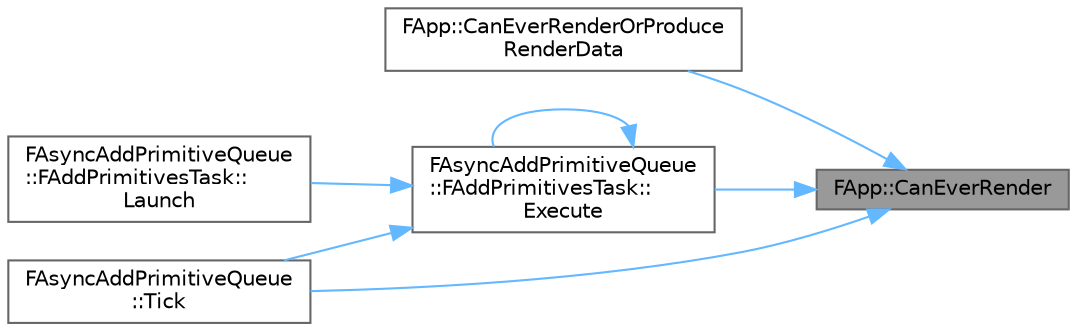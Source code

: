 digraph "FApp::CanEverRender"
{
 // INTERACTIVE_SVG=YES
 // LATEX_PDF_SIZE
  bgcolor="transparent";
  edge [fontname=Helvetica,fontsize=10,labelfontname=Helvetica,labelfontsize=10];
  node [fontname=Helvetica,fontsize=10,shape=box,height=0.2,width=0.4];
  rankdir="RL";
  Node1 [id="Node000001",label="FApp::CanEverRender",height=0.2,width=0.4,color="gray40", fillcolor="grey60", style="filled", fontcolor="black",tooltip="Checks whether this application can render anything."];
  Node1 -> Node2 [id="edge1_Node000001_Node000002",dir="back",color="steelblue1",style="solid",tooltip=" "];
  Node2 [id="Node000002",label="FApp::CanEverRenderOrProduce\lRenderData",height=0.2,width=0.4,color="grey40", fillcolor="white", style="filled",URL="$d9/d01/classFApp.html#a122a26896317e8f44c8e0c77700ac1bd",tooltip="Checks whether this application can render anything or produce a derived data needed for rednering."];
  Node1 -> Node3 [id="edge2_Node000001_Node000003",dir="back",color="steelblue1",style="solid",tooltip=" "];
  Node3 [id="Node000003",label="FAsyncAddPrimitiveQueue\l::FAddPrimitivesTask::\lExecute",height=0.2,width=0.4,color="grey40", fillcolor="white", style="filled",URL="$dc/df3/structFAsyncAddPrimitiveQueue_1_1FAddPrimitivesTask.html#a18c765b662275d312eee00101cd76986",tooltip=" "];
  Node3 -> Node3 [id="edge3_Node000003_Node000003",dir="back",color="steelblue1",style="solid",tooltip=" "];
  Node3 -> Node4 [id="edge4_Node000003_Node000004",dir="back",color="steelblue1",style="solid",tooltip=" "];
  Node4 [id="Node000004",label="FAsyncAddPrimitiveQueue\l::FAddPrimitivesTask::\lLaunch",height=0.2,width=0.4,color="grey40", fillcolor="white", style="filled",URL="$dc/df3/structFAsyncAddPrimitiveQueue_1_1FAddPrimitivesTask.html#a81e681c7f4d3deaa17f5a9eb35102baa",tooltip=" "];
  Node3 -> Node5 [id="edge5_Node000003_Node000005",dir="back",color="steelblue1",style="solid",tooltip=" "];
  Node5 [id="Node000005",label="FAsyncAddPrimitiveQueue\l::Tick",height=0.2,width=0.4,color="grey40", fillcolor="white", style="filled",URL="$d7/dd3/structFAsyncAddPrimitiveQueue.html#adabdaed83bec7306351c79c22091586b",tooltip=" "];
  Node1 -> Node5 [id="edge6_Node000001_Node000005",dir="back",color="steelblue1",style="solid",tooltip=" "];
}
